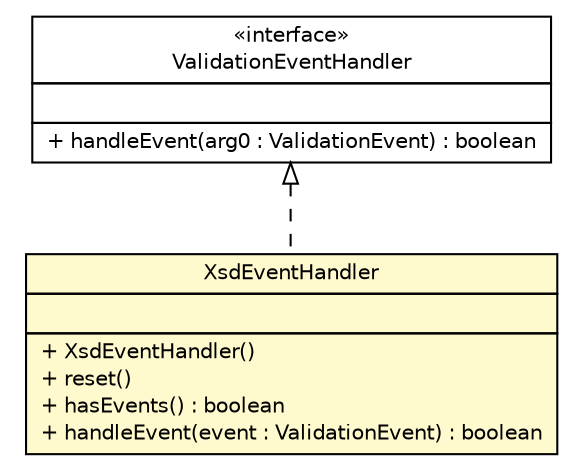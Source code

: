 #!/usr/local/bin/dot
#
# Class diagram 
# Generated by UMLGraph version 5.1 (http://www.umlgraph.org/)
#

digraph G {
	edge [fontname="Helvetica",fontsize=10,labelfontname="Helvetica",labelfontsize=10];
	node [fontname="Helvetica",fontsize=10,shape=plaintext];
	nodesep=0.25;
	ranksep=0.5;
	// com.rexsl.maven.utils.XsdEventHandler
	c544 [label=<<table title="com.rexsl.maven.utils.XsdEventHandler" border="0" cellborder="1" cellspacing="0" cellpadding="2" port="p" bgcolor="lemonChiffon" href="./XsdEventHandler.html">
		<tr><td><table border="0" cellspacing="0" cellpadding="1">
<tr><td align="center" balign="center"> XsdEventHandler </td></tr>
		</table></td></tr>
		<tr><td><table border="0" cellspacing="0" cellpadding="1">
<tr><td align="left" balign="left">  </td></tr>
		</table></td></tr>
		<tr><td><table border="0" cellspacing="0" cellpadding="1">
<tr><td align="left" balign="left"> + XsdEventHandler() </td></tr>
<tr><td align="left" balign="left"> + reset() </td></tr>
<tr><td align="left" balign="left"> + hasEvents() : boolean </td></tr>
<tr><td align="left" balign="left"> + handleEvent(event : ValidationEvent) : boolean </td></tr>
		</table></td></tr>
		</table>>, fontname="Helvetica", fontcolor="black", fontsize=10.0];
	//com.rexsl.maven.utils.XsdEventHandler implements javax.xml.bind.ValidationEventHandler
	c556:p -> c544:p [dir=back,arrowtail=empty,style=dashed];
	// javax.xml.bind.ValidationEventHandler
	c556 [label=<<table title="javax.xml.bind.ValidationEventHandler" border="0" cellborder="1" cellspacing="0" cellpadding="2" port="p" href="http://java.sun.com/j2se/1.4.2/docs/api/javax/xml/bind/ValidationEventHandler.html">
		<tr><td><table border="0" cellspacing="0" cellpadding="1">
<tr><td align="center" balign="center"> &#171;interface&#187; </td></tr>
<tr><td align="center" balign="center"> ValidationEventHandler </td></tr>
		</table></td></tr>
		<tr><td><table border="0" cellspacing="0" cellpadding="1">
<tr><td align="left" balign="left">  </td></tr>
		</table></td></tr>
		<tr><td><table border="0" cellspacing="0" cellpadding="1">
<tr><td align="left" balign="left"> + handleEvent(arg0 : ValidationEvent) : boolean </td></tr>
		</table></td></tr>
		</table>>, fontname="Helvetica", fontcolor="black", fontsize=10.0];
}

